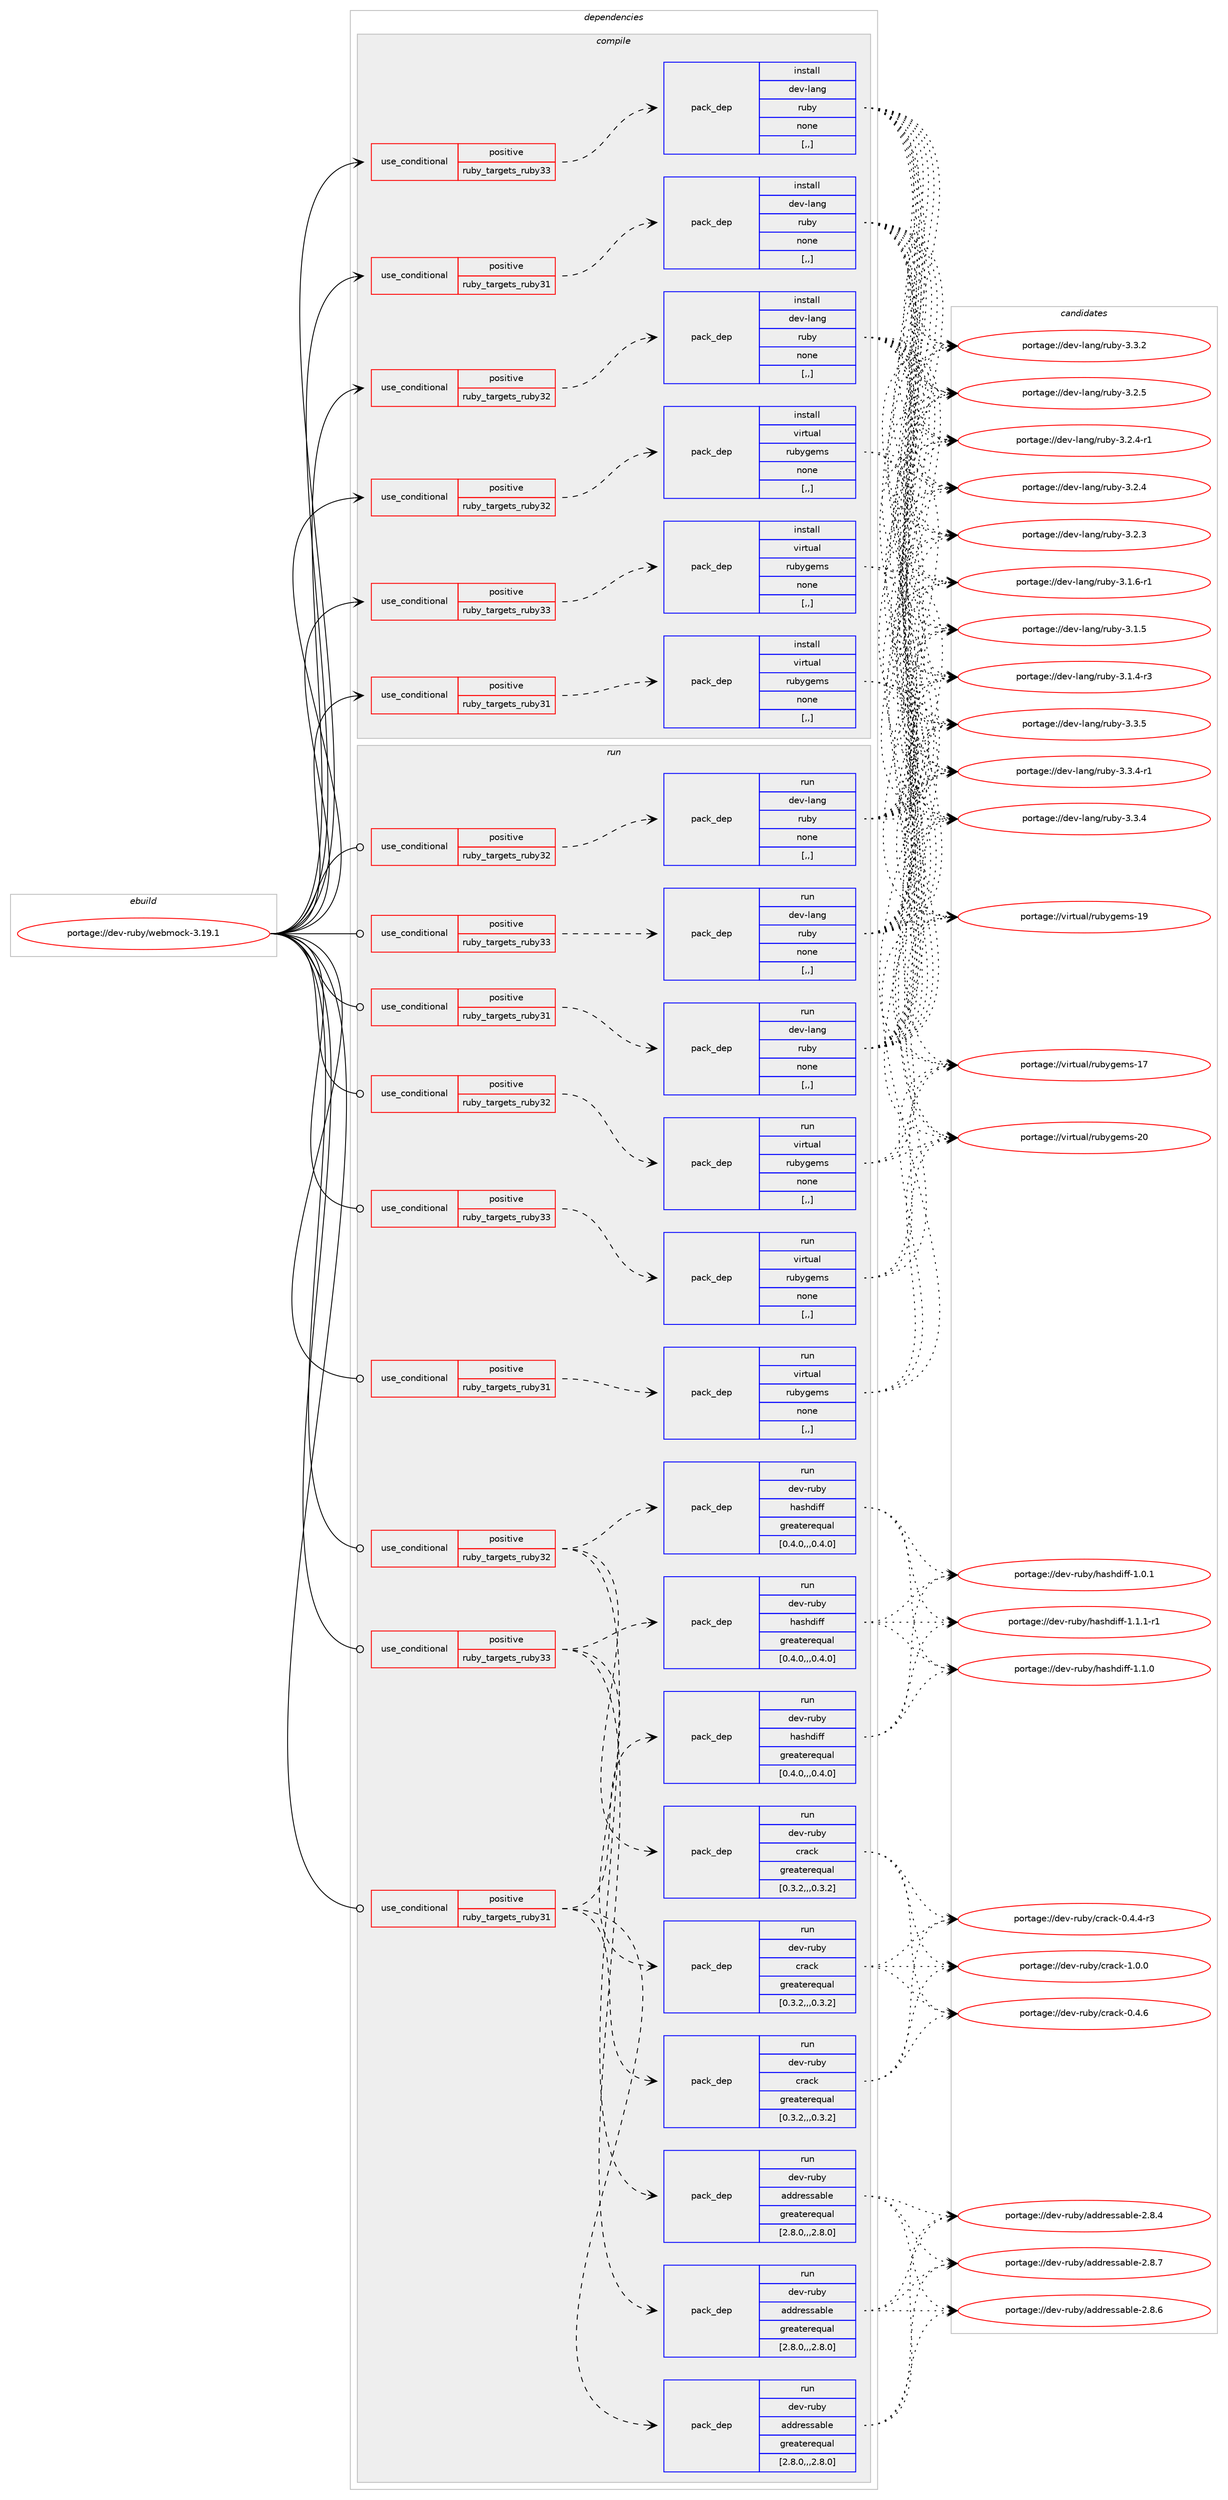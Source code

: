 digraph prolog {

# *************
# Graph options
# *************

newrank=true;
concentrate=true;
compound=true;
graph [rankdir=LR,fontname=Helvetica,fontsize=10,ranksep=1.5];#, ranksep=2.5, nodesep=0.2];
edge  [arrowhead=vee];
node  [fontname=Helvetica,fontsize=10];

# **********
# The ebuild
# **********

subgraph cluster_leftcol {
color=gray;
label=<<i>ebuild</i>>;
id [label="portage://dev-ruby/webmock-3.19.1", color=red, width=4, href="../dev-ruby/webmock-3.19.1.svg"];
}

# ****************
# The dependencies
# ****************

subgraph cluster_midcol {
color=gray;
label=<<i>dependencies</i>>;
subgraph cluster_compile {
fillcolor="#eeeeee";
style=filled;
label=<<i>compile</i>>;
subgraph cond189928 {
dependency704291 [label=<<TABLE BORDER="0" CELLBORDER="1" CELLSPACING="0" CELLPADDING="4"><TR><TD ROWSPAN="3" CELLPADDING="10">use_conditional</TD></TR><TR><TD>positive</TD></TR><TR><TD>ruby_targets_ruby31</TD></TR></TABLE>>, shape=none, color=red];
subgraph pack509379 {
dependency704292 [label=<<TABLE BORDER="0" CELLBORDER="1" CELLSPACING="0" CELLPADDING="4" WIDTH="220"><TR><TD ROWSPAN="6" CELLPADDING="30">pack_dep</TD></TR><TR><TD WIDTH="110">install</TD></TR><TR><TD>dev-lang</TD></TR><TR><TD>ruby</TD></TR><TR><TD>none</TD></TR><TR><TD>[,,]</TD></TR></TABLE>>, shape=none, color=blue];
}
dependency704291:e -> dependency704292:w [weight=20,style="dashed",arrowhead="vee"];
}
id:e -> dependency704291:w [weight=20,style="solid",arrowhead="vee"];
subgraph cond189929 {
dependency704293 [label=<<TABLE BORDER="0" CELLBORDER="1" CELLSPACING="0" CELLPADDING="4"><TR><TD ROWSPAN="3" CELLPADDING="10">use_conditional</TD></TR><TR><TD>positive</TD></TR><TR><TD>ruby_targets_ruby31</TD></TR></TABLE>>, shape=none, color=red];
subgraph pack509380 {
dependency704294 [label=<<TABLE BORDER="0" CELLBORDER="1" CELLSPACING="0" CELLPADDING="4" WIDTH="220"><TR><TD ROWSPAN="6" CELLPADDING="30">pack_dep</TD></TR><TR><TD WIDTH="110">install</TD></TR><TR><TD>virtual</TD></TR><TR><TD>rubygems</TD></TR><TR><TD>none</TD></TR><TR><TD>[,,]</TD></TR></TABLE>>, shape=none, color=blue];
}
dependency704293:e -> dependency704294:w [weight=20,style="dashed",arrowhead="vee"];
}
id:e -> dependency704293:w [weight=20,style="solid",arrowhead="vee"];
subgraph cond189930 {
dependency704295 [label=<<TABLE BORDER="0" CELLBORDER="1" CELLSPACING="0" CELLPADDING="4"><TR><TD ROWSPAN="3" CELLPADDING="10">use_conditional</TD></TR><TR><TD>positive</TD></TR><TR><TD>ruby_targets_ruby32</TD></TR></TABLE>>, shape=none, color=red];
subgraph pack509381 {
dependency704296 [label=<<TABLE BORDER="0" CELLBORDER="1" CELLSPACING="0" CELLPADDING="4" WIDTH="220"><TR><TD ROWSPAN="6" CELLPADDING="30">pack_dep</TD></TR><TR><TD WIDTH="110">install</TD></TR><TR><TD>dev-lang</TD></TR><TR><TD>ruby</TD></TR><TR><TD>none</TD></TR><TR><TD>[,,]</TD></TR></TABLE>>, shape=none, color=blue];
}
dependency704295:e -> dependency704296:w [weight=20,style="dashed",arrowhead="vee"];
}
id:e -> dependency704295:w [weight=20,style="solid",arrowhead="vee"];
subgraph cond189931 {
dependency704297 [label=<<TABLE BORDER="0" CELLBORDER="1" CELLSPACING="0" CELLPADDING="4"><TR><TD ROWSPAN="3" CELLPADDING="10">use_conditional</TD></TR><TR><TD>positive</TD></TR><TR><TD>ruby_targets_ruby32</TD></TR></TABLE>>, shape=none, color=red];
subgraph pack509382 {
dependency704298 [label=<<TABLE BORDER="0" CELLBORDER="1" CELLSPACING="0" CELLPADDING="4" WIDTH="220"><TR><TD ROWSPAN="6" CELLPADDING="30">pack_dep</TD></TR><TR><TD WIDTH="110">install</TD></TR><TR><TD>virtual</TD></TR><TR><TD>rubygems</TD></TR><TR><TD>none</TD></TR><TR><TD>[,,]</TD></TR></TABLE>>, shape=none, color=blue];
}
dependency704297:e -> dependency704298:w [weight=20,style="dashed",arrowhead="vee"];
}
id:e -> dependency704297:w [weight=20,style="solid",arrowhead="vee"];
subgraph cond189932 {
dependency704299 [label=<<TABLE BORDER="0" CELLBORDER="1" CELLSPACING="0" CELLPADDING="4"><TR><TD ROWSPAN="3" CELLPADDING="10">use_conditional</TD></TR><TR><TD>positive</TD></TR><TR><TD>ruby_targets_ruby33</TD></TR></TABLE>>, shape=none, color=red];
subgraph pack509383 {
dependency704300 [label=<<TABLE BORDER="0" CELLBORDER="1" CELLSPACING="0" CELLPADDING="4" WIDTH="220"><TR><TD ROWSPAN="6" CELLPADDING="30">pack_dep</TD></TR><TR><TD WIDTH="110">install</TD></TR><TR><TD>dev-lang</TD></TR><TR><TD>ruby</TD></TR><TR><TD>none</TD></TR><TR><TD>[,,]</TD></TR></TABLE>>, shape=none, color=blue];
}
dependency704299:e -> dependency704300:w [weight=20,style="dashed",arrowhead="vee"];
}
id:e -> dependency704299:w [weight=20,style="solid",arrowhead="vee"];
subgraph cond189933 {
dependency704301 [label=<<TABLE BORDER="0" CELLBORDER="1" CELLSPACING="0" CELLPADDING="4"><TR><TD ROWSPAN="3" CELLPADDING="10">use_conditional</TD></TR><TR><TD>positive</TD></TR><TR><TD>ruby_targets_ruby33</TD></TR></TABLE>>, shape=none, color=red];
subgraph pack509384 {
dependency704302 [label=<<TABLE BORDER="0" CELLBORDER="1" CELLSPACING="0" CELLPADDING="4" WIDTH="220"><TR><TD ROWSPAN="6" CELLPADDING="30">pack_dep</TD></TR><TR><TD WIDTH="110">install</TD></TR><TR><TD>virtual</TD></TR><TR><TD>rubygems</TD></TR><TR><TD>none</TD></TR><TR><TD>[,,]</TD></TR></TABLE>>, shape=none, color=blue];
}
dependency704301:e -> dependency704302:w [weight=20,style="dashed",arrowhead="vee"];
}
id:e -> dependency704301:w [weight=20,style="solid",arrowhead="vee"];
}
subgraph cluster_compileandrun {
fillcolor="#eeeeee";
style=filled;
label=<<i>compile and run</i>>;
}
subgraph cluster_run {
fillcolor="#eeeeee";
style=filled;
label=<<i>run</i>>;
subgraph cond189934 {
dependency704303 [label=<<TABLE BORDER="0" CELLBORDER="1" CELLSPACING="0" CELLPADDING="4"><TR><TD ROWSPAN="3" CELLPADDING="10">use_conditional</TD></TR><TR><TD>positive</TD></TR><TR><TD>ruby_targets_ruby31</TD></TR></TABLE>>, shape=none, color=red];
subgraph pack509385 {
dependency704304 [label=<<TABLE BORDER="0" CELLBORDER="1" CELLSPACING="0" CELLPADDING="4" WIDTH="220"><TR><TD ROWSPAN="6" CELLPADDING="30">pack_dep</TD></TR><TR><TD WIDTH="110">run</TD></TR><TR><TD>dev-lang</TD></TR><TR><TD>ruby</TD></TR><TR><TD>none</TD></TR><TR><TD>[,,]</TD></TR></TABLE>>, shape=none, color=blue];
}
dependency704303:e -> dependency704304:w [weight=20,style="dashed",arrowhead="vee"];
}
id:e -> dependency704303:w [weight=20,style="solid",arrowhead="odot"];
subgraph cond189935 {
dependency704305 [label=<<TABLE BORDER="0" CELLBORDER="1" CELLSPACING="0" CELLPADDING="4"><TR><TD ROWSPAN="3" CELLPADDING="10">use_conditional</TD></TR><TR><TD>positive</TD></TR><TR><TD>ruby_targets_ruby31</TD></TR></TABLE>>, shape=none, color=red];
subgraph pack509386 {
dependency704306 [label=<<TABLE BORDER="0" CELLBORDER="1" CELLSPACING="0" CELLPADDING="4" WIDTH="220"><TR><TD ROWSPAN="6" CELLPADDING="30">pack_dep</TD></TR><TR><TD WIDTH="110">run</TD></TR><TR><TD>dev-ruby</TD></TR><TR><TD>addressable</TD></TR><TR><TD>greaterequal</TD></TR><TR><TD>[2.8.0,,,2.8.0]</TD></TR></TABLE>>, shape=none, color=blue];
}
dependency704305:e -> dependency704306:w [weight=20,style="dashed",arrowhead="vee"];
subgraph pack509387 {
dependency704307 [label=<<TABLE BORDER="0" CELLBORDER="1" CELLSPACING="0" CELLPADDING="4" WIDTH="220"><TR><TD ROWSPAN="6" CELLPADDING="30">pack_dep</TD></TR><TR><TD WIDTH="110">run</TD></TR><TR><TD>dev-ruby</TD></TR><TR><TD>crack</TD></TR><TR><TD>greaterequal</TD></TR><TR><TD>[0.3.2,,,0.3.2]</TD></TR></TABLE>>, shape=none, color=blue];
}
dependency704305:e -> dependency704307:w [weight=20,style="dashed",arrowhead="vee"];
subgraph pack509388 {
dependency704308 [label=<<TABLE BORDER="0" CELLBORDER="1" CELLSPACING="0" CELLPADDING="4" WIDTH="220"><TR><TD ROWSPAN="6" CELLPADDING="30">pack_dep</TD></TR><TR><TD WIDTH="110">run</TD></TR><TR><TD>dev-ruby</TD></TR><TR><TD>hashdiff</TD></TR><TR><TD>greaterequal</TD></TR><TR><TD>[0.4.0,,,0.4.0]</TD></TR></TABLE>>, shape=none, color=blue];
}
dependency704305:e -> dependency704308:w [weight=20,style="dashed",arrowhead="vee"];
}
id:e -> dependency704305:w [weight=20,style="solid",arrowhead="odot"];
subgraph cond189936 {
dependency704309 [label=<<TABLE BORDER="0" CELLBORDER="1" CELLSPACING="0" CELLPADDING="4"><TR><TD ROWSPAN="3" CELLPADDING="10">use_conditional</TD></TR><TR><TD>positive</TD></TR><TR><TD>ruby_targets_ruby31</TD></TR></TABLE>>, shape=none, color=red];
subgraph pack509389 {
dependency704310 [label=<<TABLE BORDER="0" CELLBORDER="1" CELLSPACING="0" CELLPADDING="4" WIDTH="220"><TR><TD ROWSPAN="6" CELLPADDING="30">pack_dep</TD></TR><TR><TD WIDTH="110">run</TD></TR><TR><TD>virtual</TD></TR><TR><TD>rubygems</TD></TR><TR><TD>none</TD></TR><TR><TD>[,,]</TD></TR></TABLE>>, shape=none, color=blue];
}
dependency704309:e -> dependency704310:w [weight=20,style="dashed",arrowhead="vee"];
}
id:e -> dependency704309:w [weight=20,style="solid",arrowhead="odot"];
subgraph cond189937 {
dependency704311 [label=<<TABLE BORDER="0" CELLBORDER="1" CELLSPACING="0" CELLPADDING="4"><TR><TD ROWSPAN="3" CELLPADDING="10">use_conditional</TD></TR><TR><TD>positive</TD></TR><TR><TD>ruby_targets_ruby32</TD></TR></TABLE>>, shape=none, color=red];
subgraph pack509390 {
dependency704312 [label=<<TABLE BORDER="0" CELLBORDER="1" CELLSPACING="0" CELLPADDING="4" WIDTH="220"><TR><TD ROWSPAN="6" CELLPADDING="30">pack_dep</TD></TR><TR><TD WIDTH="110">run</TD></TR><TR><TD>dev-lang</TD></TR><TR><TD>ruby</TD></TR><TR><TD>none</TD></TR><TR><TD>[,,]</TD></TR></TABLE>>, shape=none, color=blue];
}
dependency704311:e -> dependency704312:w [weight=20,style="dashed",arrowhead="vee"];
}
id:e -> dependency704311:w [weight=20,style="solid",arrowhead="odot"];
subgraph cond189938 {
dependency704313 [label=<<TABLE BORDER="0" CELLBORDER="1" CELLSPACING="0" CELLPADDING="4"><TR><TD ROWSPAN="3" CELLPADDING="10">use_conditional</TD></TR><TR><TD>positive</TD></TR><TR><TD>ruby_targets_ruby32</TD></TR></TABLE>>, shape=none, color=red];
subgraph pack509391 {
dependency704314 [label=<<TABLE BORDER="0" CELLBORDER="1" CELLSPACING="0" CELLPADDING="4" WIDTH="220"><TR><TD ROWSPAN="6" CELLPADDING="30">pack_dep</TD></TR><TR><TD WIDTH="110">run</TD></TR><TR><TD>dev-ruby</TD></TR><TR><TD>addressable</TD></TR><TR><TD>greaterequal</TD></TR><TR><TD>[2.8.0,,,2.8.0]</TD></TR></TABLE>>, shape=none, color=blue];
}
dependency704313:e -> dependency704314:w [weight=20,style="dashed",arrowhead="vee"];
subgraph pack509392 {
dependency704315 [label=<<TABLE BORDER="0" CELLBORDER="1" CELLSPACING="0" CELLPADDING="4" WIDTH="220"><TR><TD ROWSPAN="6" CELLPADDING="30">pack_dep</TD></TR><TR><TD WIDTH="110">run</TD></TR><TR><TD>dev-ruby</TD></TR><TR><TD>crack</TD></TR><TR><TD>greaterequal</TD></TR><TR><TD>[0.3.2,,,0.3.2]</TD></TR></TABLE>>, shape=none, color=blue];
}
dependency704313:e -> dependency704315:w [weight=20,style="dashed",arrowhead="vee"];
subgraph pack509393 {
dependency704316 [label=<<TABLE BORDER="0" CELLBORDER="1" CELLSPACING="0" CELLPADDING="4" WIDTH="220"><TR><TD ROWSPAN="6" CELLPADDING="30">pack_dep</TD></TR><TR><TD WIDTH="110">run</TD></TR><TR><TD>dev-ruby</TD></TR><TR><TD>hashdiff</TD></TR><TR><TD>greaterequal</TD></TR><TR><TD>[0.4.0,,,0.4.0]</TD></TR></TABLE>>, shape=none, color=blue];
}
dependency704313:e -> dependency704316:w [weight=20,style="dashed",arrowhead="vee"];
}
id:e -> dependency704313:w [weight=20,style="solid",arrowhead="odot"];
subgraph cond189939 {
dependency704317 [label=<<TABLE BORDER="0" CELLBORDER="1" CELLSPACING="0" CELLPADDING="4"><TR><TD ROWSPAN="3" CELLPADDING="10">use_conditional</TD></TR><TR><TD>positive</TD></TR><TR><TD>ruby_targets_ruby32</TD></TR></TABLE>>, shape=none, color=red];
subgraph pack509394 {
dependency704318 [label=<<TABLE BORDER="0" CELLBORDER="1" CELLSPACING="0" CELLPADDING="4" WIDTH="220"><TR><TD ROWSPAN="6" CELLPADDING="30">pack_dep</TD></TR><TR><TD WIDTH="110">run</TD></TR><TR><TD>virtual</TD></TR><TR><TD>rubygems</TD></TR><TR><TD>none</TD></TR><TR><TD>[,,]</TD></TR></TABLE>>, shape=none, color=blue];
}
dependency704317:e -> dependency704318:w [weight=20,style="dashed",arrowhead="vee"];
}
id:e -> dependency704317:w [weight=20,style="solid",arrowhead="odot"];
subgraph cond189940 {
dependency704319 [label=<<TABLE BORDER="0" CELLBORDER="1" CELLSPACING="0" CELLPADDING="4"><TR><TD ROWSPAN="3" CELLPADDING="10">use_conditional</TD></TR><TR><TD>positive</TD></TR><TR><TD>ruby_targets_ruby33</TD></TR></TABLE>>, shape=none, color=red];
subgraph pack509395 {
dependency704320 [label=<<TABLE BORDER="0" CELLBORDER="1" CELLSPACING="0" CELLPADDING="4" WIDTH="220"><TR><TD ROWSPAN="6" CELLPADDING="30">pack_dep</TD></TR><TR><TD WIDTH="110">run</TD></TR><TR><TD>dev-lang</TD></TR><TR><TD>ruby</TD></TR><TR><TD>none</TD></TR><TR><TD>[,,]</TD></TR></TABLE>>, shape=none, color=blue];
}
dependency704319:e -> dependency704320:w [weight=20,style="dashed",arrowhead="vee"];
}
id:e -> dependency704319:w [weight=20,style="solid",arrowhead="odot"];
subgraph cond189941 {
dependency704321 [label=<<TABLE BORDER="0" CELLBORDER="1" CELLSPACING="0" CELLPADDING="4"><TR><TD ROWSPAN="3" CELLPADDING="10">use_conditional</TD></TR><TR><TD>positive</TD></TR><TR><TD>ruby_targets_ruby33</TD></TR></TABLE>>, shape=none, color=red];
subgraph pack509396 {
dependency704322 [label=<<TABLE BORDER="0" CELLBORDER="1" CELLSPACING="0" CELLPADDING="4" WIDTH="220"><TR><TD ROWSPAN="6" CELLPADDING="30">pack_dep</TD></TR><TR><TD WIDTH="110">run</TD></TR><TR><TD>dev-ruby</TD></TR><TR><TD>addressable</TD></TR><TR><TD>greaterequal</TD></TR><TR><TD>[2.8.0,,,2.8.0]</TD></TR></TABLE>>, shape=none, color=blue];
}
dependency704321:e -> dependency704322:w [weight=20,style="dashed",arrowhead="vee"];
subgraph pack509397 {
dependency704323 [label=<<TABLE BORDER="0" CELLBORDER="1" CELLSPACING="0" CELLPADDING="4" WIDTH="220"><TR><TD ROWSPAN="6" CELLPADDING="30">pack_dep</TD></TR><TR><TD WIDTH="110">run</TD></TR><TR><TD>dev-ruby</TD></TR><TR><TD>crack</TD></TR><TR><TD>greaterequal</TD></TR><TR><TD>[0.3.2,,,0.3.2]</TD></TR></TABLE>>, shape=none, color=blue];
}
dependency704321:e -> dependency704323:w [weight=20,style="dashed",arrowhead="vee"];
subgraph pack509398 {
dependency704324 [label=<<TABLE BORDER="0" CELLBORDER="1" CELLSPACING="0" CELLPADDING="4" WIDTH="220"><TR><TD ROWSPAN="6" CELLPADDING="30">pack_dep</TD></TR><TR><TD WIDTH="110">run</TD></TR><TR><TD>dev-ruby</TD></TR><TR><TD>hashdiff</TD></TR><TR><TD>greaterequal</TD></TR><TR><TD>[0.4.0,,,0.4.0]</TD></TR></TABLE>>, shape=none, color=blue];
}
dependency704321:e -> dependency704324:w [weight=20,style="dashed",arrowhead="vee"];
}
id:e -> dependency704321:w [weight=20,style="solid",arrowhead="odot"];
subgraph cond189942 {
dependency704325 [label=<<TABLE BORDER="0" CELLBORDER="1" CELLSPACING="0" CELLPADDING="4"><TR><TD ROWSPAN="3" CELLPADDING="10">use_conditional</TD></TR><TR><TD>positive</TD></TR><TR><TD>ruby_targets_ruby33</TD></TR></TABLE>>, shape=none, color=red];
subgraph pack509399 {
dependency704326 [label=<<TABLE BORDER="0" CELLBORDER="1" CELLSPACING="0" CELLPADDING="4" WIDTH="220"><TR><TD ROWSPAN="6" CELLPADDING="30">pack_dep</TD></TR><TR><TD WIDTH="110">run</TD></TR><TR><TD>virtual</TD></TR><TR><TD>rubygems</TD></TR><TR><TD>none</TD></TR><TR><TD>[,,]</TD></TR></TABLE>>, shape=none, color=blue];
}
dependency704325:e -> dependency704326:w [weight=20,style="dashed",arrowhead="vee"];
}
id:e -> dependency704325:w [weight=20,style="solid",arrowhead="odot"];
}
}

# **************
# The candidates
# **************

subgraph cluster_choices {
rank=same;
color=gray;
label=<<i>candidates</i>>;

subgraph choice509379 {
color=black;
nodesep=1;
choice10010111845108971101034711411798121455146514653 [label="portage://dev-lang/ruby-3.3.5", color=red, width=4,href="../dev-lang/ruby-3.3.5.svg"];
choice100101118451089711010347114117981214551465146524511449 [label="portage://dev-lang/ruby-3.3.4-r1", color=red, width=4,href="../dev-lang/ruby-3.3.4-r1.svg"];
choice10010111845108971101034711411798121455146514652 [label="portage://dev-lang/ruby-3.3.4", color=red, width=4,href="../dev-lang/ruby-3.3.4.svg"];
choice10010111845108971101034711411798121455146514650 [label="portage://dev-lang/ruby-3.3.2", color=red, width=4,href="../dev-lang/ruby-3.3.2.svg"];
choice10010111845108971101034711411798121455146504653 [label="portage://dev-lang/ruby-3.2.5", color=red, width=4,href="../dev-lang/ruby-3.2.5.svg"];
choice100101118451089711010347114117981214551465046524511449 [label="portage://dev-lang/ruby-3.2.4-r1", color=red, width=4,href="../dev-lang/ruby-3.2.4-r1.svg"];
choice10010111845108971101034711411798121455146504652 [label="portage://dev-lang/ruby-3.2.4", color=red, width=4,href="../dev-lang/ruby-3.2.4.svg"];
choice10010111845108971101034711411798121455146504651 [label="portage://dev-lang/ruby-3.2.3", color=red, width=4,href="../dev-lang/ruby-3.2.3.svg"];
choice100101118451089711010347114117981214551464946544511449 [label="portage://dev-lang/ruby-3.1.6-r1", color=red, width=4,href="../dev-lang/ruby-3.1.6-r1.svg"];
choice10010111845108971101034711411798121455146494653 [label="portage://dev-lang/ruby-3.1.5", color=red, width=4,href="../dev-lang/ruby-3.1.5.svg"];
choice100101118451089711010347114117981214551464946524511451 [label="portage://dev-lang/ruby-3.1.4-r3", color=red, width=4,href="../dev-lang/ruby-3.1.4-r3.svg"];
dependency704292:e -> choice10010111845108971101034711411798121455146514653:w [style=dotted,weight="100"];
dependency704292:e -> choice100101118451089711010347114117981214551465146524511449:w [style=dotted,weight="100"];
dependency704292:e -> choice10010111845108971101034711411798121455146514652:w [style=dotted,weight="100"];
dependency704292:e -> choice10010111845108971101034711411798121455146514650:w [style=dotted,weight="100"];
dependency704292:e -> choice10010111845108971101034711411798121455146504653:w [style=dotted,weight="100"];
dependency704292:e -> choice100101118451089711010347114117981214551465046524511449:w [style=dotted,weight="100"];
dependency704292:e -> choice10010111845108971101034711411798121455146504652:w [style=dotted,weight="100"];
dependency704292:e -> choice10010111845108971101034711411798121455146504651:w [style=dotted,weight="100"];
dependency704292:e -> choice100101118451089711010347114117981214551464946544511449:w [style=dotted,weight="100"];
dependency704292:e -> choice10010111845108971101034711411798121455146494653:w [style=dotted,weight="100"];
dependency704292:e -> choice100101118451089711010347114117981214551464946524511451:w [style=dotted,weight="100"];
}
subgraph choice509380 {
color=black;
nodesep=1;
choice118105114116117971084711411798121103101109115455048 [label="portage://virtual/rubygems-20", color=red, width=4,href="../virtual/rubygems-20.svg"];
choice118105114116117971084711411798121103101109115454957 [label="portage://virtual/rubygems-19", color=red, width=4,href="../virtual/rubygems-19.svg"];
choice118105114116117971084711411798121103101109115454955 [label="portage://virtual/rubygems-17", color=red, width=4,href="../virtual/rubygems-17.svg"];
dependency704294:e -> choice118105114116117971084711411798121103101109115455048:w [style=dotted,weight="100"];
dependency704294:e -> choice118105114116117971084711411798121103101109115454957:w [style=dotted,weight="100"];
dependency704294:e -> choice118105114116117971084711411798121103101109115454955:w [style=dotted,weight="100"];
}
subgraph choice509381 {
color=black;
nodesep=1;
choice10010111845108971101034711411798121455146514653 [label="portage://dev-lang/ruby-3.3.5", color=red, width=4,href="../dev-lang/ruby-3.3.5.svg"];
choice100101118451089711010347114117981214551465146524511449 [label="portage://dev-lang/ruby-3.3.4-r1", color=red, width=4,href="../dev-lang/ruby-3.3.4-r1.svg"];
choice10010111845108971101034711411798121455146514652 [label="portage://dev-lang/ruby-3.3.4", color=red, width=4,href="../dev-lang/ruby-3.3.4.svg"];
choice10010111845108971101034711411798121455146514650 [label="portage://dev-lang/ruby-3.3.2", color=red, width=4,href="../dev-lang/ruby-3.3.2.svg"];
choice10010111845108971101034711411798121455146504653 [label="portage://dev-lang/ruby-3.2.5", color=red, width=4,href="../dev-lang/ruby-3.2.5.svg"];
choice100101118451089711010347114117981214551465046524511449 [label="portage://dev-lang/ruby-3.2.4-r1", color=red, width=4,href="../dev-lang/ruby-3.2.4-r1.svg"];
choice10010111845108971101034711411798121455146504652 [label="portage://dev-lang/ruby-3.2.4", color=red, width=4,href="../dev-lang/ruby-3.2.4.svg"];
choice10010111845108971101034711411798121455146504651 [label="portage://dev-lang/ruby-3.2.3", color=red, width=4,href="../dev-lang/ruby-3.2.3.svg"];
choice100101118451089711010347114117981214551464946544511449 [label="portage://dev-lang/ruby-3.1.6-r1", color=red, width=4,href="../dev-lang/ruby-3.1.6-r1.svg"];
choice10010111845108971101034711411798121455146494653 [label="portage://dev-lang/ruby-3.1.5", color=red, width=4,href="../dev-lang/ruby-3.1.5.svg"];
choice100101118451089711010347114117981214551464946524511451 [label="portage://dev-lang/ruby-3.1.4-r3", color=red, width=4,href="../dev-lang/ruby-3.1.4-r3.svg"];
dependency704296:e -> choice10010111845108971101034711411798121455146514653:w [style=dotted,weight="100"];
dependency704296:e -> choice100101118451089711010347114117981214551465146524511449:w [style=dotted,weight="100"];
dependency704296:e -> choice10010111845108971101034711411798121455146514652:w [style=dotted,weight="100"];
dependency704296:e -> choice10010111845108971101034711411798121455146514650:w [style=dotted,weight="100"];
dependency704296:e -> choice10010111845108971101034711411798121455146504653:w [style=dotted,weight="100"];
dependency704296:e -> choice100101118451089711010347114117981214551465046524511449:w [style=dotted,weight="100"];
dependency704296:e -> choice10010111845108971101034711411798121455146504652:w [style=dotted,weight="100"];
dependency704296:e -> choice10010111845108971101034711411798121455146504651:w [style=dotted,weight="100"];
dependency704296:e -> choice100101118451089711010347114117981214551464946544511449:w [style=dotted,weight="100"];
dependency704296:e -> choice10010111845108971101034711411798121455146494653:w [style=dotted,weight="100"];
dependency704296:e -> choice100101118451089711010347114117981214551464946524511451:w [style=dotted,weight="100"];
}
subgraph choice509382 {
color=black;
nodesep=1;
choice118105114116117971084711411798121103101109115455048 [label="portage://virtual/rubygems-20", color=red, width=4,href="../virtual/rubygems-20.svg"];
choice118105114116117971084711411798121103101109115454957 [label="portage://virtual/rubygems-19", color=red, width=4,href="../virtual/rubygems-19.svg"];
choice118105114116117971084711411798121103101109115454955 [label="portage://virtual/rubygems-17", color=red, width=4,href="../virtual/rubygems-17.svg"];
dependency704298:e -> choice118105114116117971084711411798121103101109115455048:w [style=dotted,weight="100"];
dependency704298:e -> choice118105114116117971084711411798121103101109115454957:w [style=dotted,weight="100"];
dependency704298:e -> choice118105114116117971084711411798121103101109115454955:w [style=dotted,weight="100"];
}
subgraph choice509383 {
color=black;
nodesep=1;
choice10010111845108971101034711411798121455146514653 [label="portage://dev-lang/ruby-3.3.5", color=red, width=4,href="../dev-lang/ruby-3.3.5.svg"];
choice100101118451089711010347114117981214551465146524511449 [label="portage://dev-lang/ruby-3.3.4-r1", color=red, width=4,href="../dev-lang/ruby-3.3.4-r1.svg"];
choice10010111845108971101034711411798121455146514652 [label="portage://dev-lang/ruby-3.3.4", color=red, width=4,href="../dev-lang/ruby-3.3.4.svg"];
choice10010111845108971101034711411798121455146514650 [label="portage://dev-lang/ruby-3.3.2", color=red, width=4,href="../dev-lang/ruby-3.3.2.svg"];
choice10010111845108971101034711411798121455146504653 [label="portage://dev-lang/ruby-3.2.5", color=red, width=4,href="../dev-lang/ruby-3.2.5.svg"];
choice100101118451089711010347114117981214551465046524511449 [label="portage://dev-lang/ruby-3.2.4-r1", color=red, width=4,href="../dev-lang/ruby-3.2.4-r1.svg"];
choice10010111845108971101034711411798121455146504652 [label="portage://dev-lang/ruby-3.2.4", color=red, width=4,href="../dev-lang/ruby-3.2.4.svg"];
choice10010111845108971101034711411798121455146504651 [label="portage://dev-lang/ruby-3.2.3", color=red, width=4,href="../dev-lang/ruby-3.2.3.svg"];
choice100101118451089711010347114117981214551464946544511449 [label="portage://dev-lang/ruby-3.1.6-r1", color=red, width=4,href="../dev-lang/ruby-3.1.6-r1.svg"];
choice10010111845108971101034711411798121455146494653 [label="portage://dev-lang/ruby-3.1.5", color=red, width=4,href="../dev-lang/ruby-3.1.5.svg"];
choice100101118451089711010347114117981214551464946524511451 [label="portage://dev-lang/ruby-3.1.4-r3", color=red, width=4,href="../dev-lang/ruby-3.1.4-r3.svg"];
dependency704300:e -> choice10010111845108971101034711411798121455146514653:w [style=dotted,weight="100"];
dependency704300:e -> choice100101118451089711010347114117981214551465146524511449:w [style=dotted,weight="100"];
dependency704300:e -> choice10010111845108971101034711411798121455146514652:w [style=dotted,weight="100"];
dependency704300:e -> choice10010111845108971101034711411798121455146514650:w [style=dotted,weight="100"];
dependency704300:e -> choice10010111845108971101034711411798121455146504653:w [style=dotted,weight="100"];
dependency704300:e -> choice100101118451089711010347114117981214551465046524511449:w [style=dotted,weight="100"];
dependency704300:e -> choice10010111845108971101034711411798121455146504652:w [style=dotted,weight="100"];
dependency704300:e -> choice10010111845108971101034711411798121455146504651:w [style=dotted,weight="100"];
dependency704300:e -> choice100101118451089711010347114117981214551464946544511449:w [style=dotted,weight="100"];
dependency704300:e -> choice10010111845108971101034711411798121455146494653:w [style=dotted,weight="100"];
dependency704300:e -> choice100101118451089711010347114117981214551464946524511451:w [style=dotted,weight="100"];
}
subgraph choice509384 {
color=black;
nodesep=1;
choice118105114116117971084711411798121103101109115455048 [label="portage://virtual/rubygems-20", color=red, width=4,href="../virtual/rubygems-20.svg"];
choice118105114116117971084711411798121103101109115454957 [label="portage://virtual/rubygems-19", color=red, width=4,href="../virtual/rubygems-19.svg"];
choice118105114116117971084711411798121103101109115454955 [label="portage://virtual/rubygems-17", color=red, width=4,href="../virtual/rubygems-17.svg"];
dependency704302:e -> choice118105114116117971084711411798121103101109115455048:w [style=dotted,weight="100"];
dependency704302:e -> choice118105114116117971084711411798121103101109115454957:w [style=dotted,weight="100"];
dependency704302:e -> choice118105114116117971084711411798121103101109115454955:w [style=dotted,weight="100"];
}
subgraph choice509385 {
color=black;
nodesep=1;
choice10010111845108971101034711411798121455146514653 [label="portage://dev-lang/ruby-3.3.5", color=red, width=4,href="../dev-lang/ruby-3.3.5.svg"];
choice100101118451089711010347114117981214551465146524511449 [label="portage://dev-lang/ruby-3.3.4-r1", color=red, width=4,href="../dev-lang/ruby-3.3.4-r1.svg"];
choice10010111845108971101034711411798121455146514652 [label="portage://dev-lang/ruby-3.3.4", color=red, width=4,href="../dev-lang/ruby-3.3.4.svg"];
choice10010111845108971101034711411798121455146514650 [label="portage://dev-lang/ruby-3.3.2", color=red, width=4,href="../dev-lang/ruby-3.3.2.svg"];
choice10010111845108971101034711411798121455146504653 [label="portage://dev-lang/ruby-3.2.5", color=red, width=4,href="../dev-lang/ruby-3.2.5.svg"];
choice100101118451089711010347114117981214551465046524511449 [label="portage://dev-lang/ruby-3.2.4-r1", color=red, width=4,href="../dev-lang/ruby-3.2.4-r1.svg"];
choice10010111845108971101034711411798121455146504652 [label="portage://dev-lang/ruby-3.2.4", color=red, width=4,href="../dev-lang/ruby-3.2.4.svg"];
choice10010111845108971101034711411798121455146504651 [label="portage://dev-lang/ruby-3.2.3", color=red, width=4,href="../dev-lang/ruby-3.2.3.svg"];
choice100101118451089711010347114117981214551464946544511449 [label="portage://dev-lang/ruby-3.1.6-r1", color=red, width=4,href="../dev-lang/ruby-3.1.6-r1.svg"];
choice10010111845108971101034711411798121455146494653 [label="portage://dev-lang/ruby-3.1.5", color=red, width=4,href="../dev-lang/ruby-3.1.5.svg"];
choice100101118451089711010347114117981214551464946524511451 [label="portage://dev-lang/ruby-3.1.4-r3", color=red, width=4,href="../dev-lang/ruby-3.1.4-r3.svg"];
dependency704304:e -> choice10010111845108971101034711411798121455146514653:w [style=dotted,weight="100"];
dependency704304:e -> choice100101118451089711010347114117981214551465146524511449:w [style=dotted,weight="100"];
dependency704304:e -> choice10010111845108971101034711411798121455146514652:w [style=dotted,weight="100"];
dependency704304:e -> choice10010111845108971101034711411798121455146514650:w [style=dotted,weight="100"];
dependency704304:e -> choice10010111845108971101034711411798121455146504653:w [style=dotted,weight="100"];
dependency704304:e -> choice100101118451089711010347114117981214551465046524511449:w [style=dotted,weight="100"];
dependency704304:e -> choice10010111845108971101034711411798121455146504652:w [style=dotted,weight="100"];
dependency704304:e -> choice10010111845108971101034711411798121455146504651:w [style=dotted,weight="100"];
dependency704304:e -> choice100101118451089711010347114117981214551464946544511449:w [style=dotted,weight="100"];
dependency704304:e -> choice10010111845108971101034711411798121455146494653:w [style=dotted,weight="100"];
dependency704304:e -> choice100101118451089711010347114117981214551464946524511451:w [style=dotted,weight="100"];
}
subgraph choice509386 {
color=black;
nodesep=1;
choice100101118451141179812147971001001141011151159798108101455046564655 [label="portage://dev-ruby/addressable-2.8.7", color=red, width=4,href="../dev-ruby/addressable-2.8.7.svg"];
choice100101118451141179812147971001001141011151159798108101455046564654 [label="portage://dev-ruby/addressable-2.8.6", color=red, width=4,href="../dev-ruby/addressable-2.8.6.svg"];
choice100101118451141179812147971001001141011151159798108101455046564652 [label="portage://dev-ruby/addressable-2.8.4", color=red, width=4,href="../dev-ruby/addressable-2.8.4.svg"];
dependency704306:e -> choice100101118451141179812147971001001141011151159798108101455046564655:w [style=dotted,weight="100"];
dependency704306:e -> choice100101118451141179812147971001001141011151159798108101455046564654:w [style=dotted,weight="100"];
dependency704306:e -> choice100101118451141179812147971001001141011151159798108101455046564652:w [style=dotted,weight="100"];
}
subgraph choice509387 {
color=black;
nodesep=1;
choice100101118451141179812147991149799107454946484648 [label="portage://dev-ruby/crack-1.0.0", color=red, width=4,href="../dev-ruby/crack-1.0.0.svg"];
choice100101118451141179812147991149799107454846524654 [label="portage://dev-ruby/crack-0.4.6", color=red, width=4,href="../dev-ruby/crack-0.4.6.svg"];
choice1001011184511411798121479911497991074548465246524511451 [label="portage://dev-ruby/crack-0.4.4-r3", color=red, width=4,href="../dev-ruby/crack-0.4.4-r3.svg"];
dependency704307:e -> choice100101118451141179812147991149799107454946484648:w [style=dotted,weight="100"];
dependency704307:e -> choice100101118451141179812147991149799107454846524654:w [style=dotted,weight="100"];
dependency704307:e -> choice1001011184511411798121479911497991074548465246524511451:w [style=dotted,weight="100"];
}
subgraph choice509388 {
color=black;
nodesep=1;
choice100101118451141179812147104971151041001051021024549464946494511449 [label="portage://dev-ruby/hashdiff-1.1.1-r1", color=red, width=4,href="../dev-ruby/hashdiff-1.1.1-r1.svg"];
choice10010111845114117981214710497115104100105102102454946494648 [label="portage://dev-ruby/hashdiff-1.1.0", color=red, width=4,href="../dev-ruby/hashdiff-1.1.0.svg"];
choice10010111845114117981214710497115104100105102102454946484649 [label="portage://dev-ruby/hashdiff-1.0.1", color=red, width=4,href="../dev-ruby/hashdiff-1.0.1.svg"];
dependency704308:e -> choice100101118451141179812147104971151041001051021024549464946494511449:w [style=dotted,weight="100"];
dependency704308:e -> choice10010111845114117981214710497115104100105102102454946494648:w [style=dotted,weight="100"];
dependency704308:e -> choice10010111845114117981214710497115104100105102102454946484649:w [style=dotted,weight="100"];
}
subgraph choice509389 {
color=black;
nodesep=1;
choice118105114116117971084711411798121103101109115455048 [label="portage://virtual/rubygems-20", color=red, width=4,href="../virtual/rubygems-20.svg"];
choice118105114116117971084711411798121103101109115454957 [label="portage://virtual/rubygems-19", color=red, width=4,href="../virtual/rubygems-19.svg"];
choice118105114116117971084711411798121103101109115454955 [label="portage://virtual/rubygems-17", color=red, width=4,href="../virtual/rubygems-17.svg"];
dependency704310:e -> choice118105114116117971084711411798121103101109115455048:w [style=dotted,weight="100"];
dependency704310:e -> choice118105114116117971084711411798121103101109115454957:w [style=dotted,weight="100"];
dependency704310:e -> choice118105114116117971084711411798121103101109115454955:w [style=dotted,weight="100"];
}
subgraph choice509390 {
color=black;
nodesep=1;
choice10010111845108971101034711411798121455146514653 [label="portage://dev-lang/ruby-3.3.5", color=red, width=4,href="../dev-lang/ruby-3.3.5.svg"];
choice100101118451089711010347114117981214551465146524511449 [label="portage://dev-lang/ruby-3.3.4-r1", color=red, width=4,href="../dev-lang/ruby-3.3.4-r1.svg"];
choice10010111845108971101034711411798121455146514652 [label="portage://dev-lang/ruby-3.3.4", color=red, width=4,href="../dev-lang/ruby-3.3.4.svg"];
choice10010111845108971101034711411798121455146514650 [label="portage://dev-lang/ruby-3.3.2", color=red, width=4,href="../dev-lang/ruby-3.3.2.svg"];
choice10010111845108971101034711411798121455146504653 [label="portage://dev-lang/ruby-3.2.5", color=red, width=4,href="../dev-lang/ruby-3.2.5.svg"];
choice100101118451089711010347114117981214551465046524511449 [label="portage://dev-lang/ruby-3.2.4-r1", color=red, width=4,href="../dev-lang/ruby-3.2.4-r1.svg"];
choice10010111845108971101034711411798121455146504652 [label="portage://dev-lang/ruby-3.2.4", color=red, width=4,href="../dev-lang/ruby-3.2.4.svg"];
choice10010111845108971101034711411798121455146504651 [label="portage://dev-lang/ruby-3.2.3", color=red, width=4,href="../dev-lang/ruby-3.2.3.svg"];
choice100101118451089711010347114117981214551464946544511449 [label="portage://dev-lang/ruby-3.1.6-r1", color=red, width=4,href="../dev-lang/ruby-3.1.6-r1.svg"];
choice10010111845108971101034711411798121455146494653 [label="portage://dev-lang/ruby-3.1.5", color=red, width=4,href="../dev-lang/ruby-3.1.5.svg"];
choice100101118451089711010347114117981214551464946524511451 [label="portage://dev-lang/ruby-3.1.4-r3", color=red, width=4,href="../dev-lang/ruby-3.1.4-r3.svg"];
dependency704312:e -> choice10010111845108971101034711411798121455146514653:w [style=dotted,weight="100"];
dependency704312:e -> choice100101118451089711010347114117981214551465146524511449:w [style=dotted,weight="100"];
dependency704312:e -> choice10010111845108971101034711411798121455146514652:w [style=dotted,weight="100"];
dependency704312:e -> choice10010111845108971101034711411798121455146514650:w [style=dotted,weight="100"];
dependency704312:e -> choice10010111845108971101034711411798121455146504653:w [style=dotted,weight="100"];
dependency704312:e -> choice100101118451089711010347114117981214551465046524511449:w [style=dotted,weight="100"];
dependency704312:e -> choice10010111845108971101034711411798121455146504652:w [style=dotted,weight="100"];
dependency704312:e -> choice10010111845108971101034711411798121455146504651:w [style=dotted,weight="100"];
dependency704312:e -> choice100101118451089711010347114117981214551464946544511449:w [style=dotted,weight="100"];
dependency704312:e -> choice10010111845108971101034711411798121455146494653:w [style=dotted,weight="100"];
dependency704312:e -> choice100101118451089711010347114117981214551464946524511451:w [style=dotted,weight="100"];
}
subgraph choice509391 {
color=black;
nodesep=1;
choice100101118451141179812147971001001141011151159798108101455046564655 [label="portage://dev-ruby/addressable-2.8.7", color=red, width=4,href="../dev-ruby/addressable-2.8.7.svg"];
choice100101118451141179812147971001001141011151159798108101455046564654 [label="portage://dev-ruby/addressable-2.8.6", color=red, width=4,href="../dev-ruby/addressable-2.8.6.svg"];
choice100101118451141179812147971001001141011151159798108101455046564652 [label="portage://dev-ruby/addressable-2.8.4", color=red, width=4,href="../dev-ruby/addressable-2.8.4.svg"];
dependency704314:e -> choice100101118451141179812147971001001141011151159798108101455046564655:w [style=dotted,weight="100"];
dependency704314:e -> choice100101118451141179812147971001001141011151159798108101455046564654:w [style=dotted,weight="100"];
dependency704314:e -> choice100101118451141179812147971001001141011151159798108101455046564652:w [style=dotted,weight="100"];
}
subgraph choice509392 {
color=black;
nodesep=1;
choice100101118451141179812147991149799107454946484648 [label="portage://dev-ruby/crack-1.0.0", color=red, width=4,href="../dev-ruby/crack-1.0.0.svg"];
choice100101118451141179812147991149799107454846524654 [label="portage://dev-ruby/crack-0.4.6", color=red, width=4,href="../dev-ruby/crack-0.4.6.svg"];
choice1001011184511411798121479911497991074548465246524511451 [label="portage://dev-ruby/crack-0.4.4-r3", color=red, width=4,href="../dev-ruby/crack-0.4.4-r3.svg"];
dependency704315:e -> choice100101118451141179812147991149799107454946484648:w [style=dotted,weight="100"];
dependency704315:e -> choice100101118451141179812147991149799107454846524654:w [style=dotted,weight="100"];
dependency704315:e -> choice1001011184511411798121479911497991074548465246524511451:w [style=dotted,weight="100"];
}
subgraph choice509393 {
color=black;
nodesep=1;
choice100101118451141179812147104971151041001051021024549464946494511449 [label="portage://dev-ruby/hashdiff-1.1.1-r1", color=red, width=4,href="../dev-ruby/hashdiff-1.1.1-r1.svg"];
choice10010111845114117981214710497115104100105102102454946494648 [label="portage://dev-ruby/hashdiff-1.1.0", color=red, width=4,href="../dev-ruby/hashdiff-1.1.0.svg"];
choice10010111845114117981214710497115104100105102102454946484649 [label="portage://dev-ruby/hashdiff-1.0.1", color=red, width=4,href="../dev-ruby/hashdiff-1.0.1.svg"];
dependency704316:e -> choice100101118451141179812147104971151041001051021024549464946494511449:w [style=dotted,weight="100"];
dependency704316:e -> choice10010111845114117981214710497115104100105102102454946494648:w [style=dotted,weight="100"];
dependency704316:e -> choice10010111845114117981214710497115104100105102102454946484649:w [style=dotted,weight="100"];
}
subgraph choice509394 {
color=black;
nodesep=1;
choice118105114116117971084711411798121103101109115455048 [label="portage://virtual/rubygems-20", color=red, width=4,href="../virtual/rubygems-20.svg"];
choice118105114116117971084711411798121103101109115454957 [label="portage://virtual/rubygems-19", color=red, width=4,href="../virtual/rubygems-19.svg"];
choice118105114116117971084711411798121103101109115454955 [label="portage://virtual/rubygems-17", color=red, width=4,href="../virtual/rubygems-17.svg"];
dependency704318:e -> choice118105114116117971084711411798121103101109115455048:w [style=dotted,weight="100"];
dependency704318:e -> choice118105114116117971084711411798121103101109115454957:w [style=dotted,weight="100"];
dependency704318:e -> choice118105114116117971084711411798121103101109115454955:w [style=dotted,weight="100"];
}
subgraph choice509395 {
color=black;
nodesep=1;
choice10010111845108971101034711411798121455146514653 [label="portage://dev-lang/ruby-3.3.5", color=red, width=4,href="../dev-lang/ruby-3.3.5.svg"];
choice100101118451089711010347114117981214551465146524511449 [label="portage://dev-lang/ruby-3.3.4-r1", color=red, width=4,href="../dev-lang/ruby-3.3.4-r1.svg"];
choice10010111845108971101034711411798121455146514652 [label="portage://dev-lang/ruby-3.3.4", color=red, width=4,href="../dev-lang/ruby-3.3.4.svg"];
choice10010111845108971101034711411798121455146514650 [label="portage://dev-lang/ruby-3.3.2", color=red, width=4,href="../dev-lang/ruby-3.3.2.svg"];
choice10010111845108971101034711411798121455146504653 [label="portage://dev-lang/ruby-3.2.5", color=red, width=4,href="../dev-lang/ruby-3.2.5.svg"];
choice100101118451089711010347114117981214551465046524511449 [label="portage://dev-lang/ruby-3.2.4-r1", color=red, width=4,href="../dev-lang/ruby-3.2.4-r1.svg"];
choice10010111845108971101034711411798121455146504652 [label="portage://dev-lang/ruby-3.2.4", color=red, width=4,href="../dev-lang/ruby-3.2.4.svg"];
choice10010111845108971101034711411798121455146504651 [label="portage://dev-lang/ruby-3.2.3", color=red, width=4,href="../dev-lang/ruby-3.2.3.svg"];
choice100101118451089711010347114117981214551464946544511449 [label="portage://dev-lang/ruby-3.1.6-r1", color=red, width=4,href="../dev-lang/ruby-3.1.6-r1.svg"];
choice10010111845108971101034711411798121455146494653 [label="portage://dev-lang/ruby-3.1.5", color=red, width=4,href="../dev-lang/ruby-3.1.5.svg"];
choice100101118451089711010347114117981214551464946524511451 [label="portage://dev-lang/ruby-3.1.4-r3", color=red, width=4,href="../dev-lang/ruby-3.1.4-r3.svg"];
dependency704320:e -> choice10010111845108971101034711411798121455146514653:w [style=dotted,weight="100"];
dependency704320:e -> choice100101118451089711010347114117981214551465146524511449:w [style=dotted,weight="100"];
dependency704320:e -> choice10010111845108971101034711411798121455146514652:w [style=dotted,weight="100"];
dependency704320:e -> choice10010111845108971101034711411798121455146514650:w [style=dotted,weight="100"];
dependency704320:e -> choice10010111845108971101034711411798121455146504653:w [style=dotted,weight="100"];
dependency704320:e -> choice100101118451089711010347114117981214551465046524511449:w [style=dotted,weight="100"];
dependency704320:e -> choice10010111845108971101034711411798121455146504652:w [style=dotted,weight="100"];
dependency704320:e -> choice10010111845108971101034711411798121455146504651:w [style=dotted,weight="100"];
dependency704320:e -> choice100101118451089711010347114117981214551464946544511449:w [style=dotted,weight="100"];
dependency704320:e -> choice10010111845108971101034711411798121455146494653:w [style=dotted,weight="100"];
dependency704320:e -> choice100101118451089711010347114117981214551464946524511451:w [style=dotted,weight="100"];
}
subgraph choice509396 {
color=black;
nodesep=1;
choice100101118451141179812147971001001141011151159798108101455046564655 [label="portage://dev-ruby/addressable-2.8.7", color=red, width=4,href="../dev-ruby/addressable-2.8.7.svg"];
choice100101118451141179812147971001001141011151159798108101455046564654 [label="portage://dev-ruby/addressable-2.8.6", color=red, width=4,href="../dev-ruby/addressable-2.8.6.svg"];
choice100101118451141179812147971001001141011151159798108101455046564652 [label="portage://dev-ruby/addressable-2.8.4", color=red, width=4,href="../dev-ruby/addressable-2.8.4.svg"];
dependency704322:e -> choice100101118451141179812147971001001141011151159798108101455046564655:w [style=dotted,weight="100"];
dependency704322:e -> choice100101118451141179812147971001001141011151159798108101455046564654:w [style=dotted,weight="100"];
dependency704322:e -> choice100101118451141179812147971001001141011151159798108101455046564652:w [style=dotted,weight="100"];
}
subgraph choice509397 {
color=black;
nodesep=1;
choice100101118451141179812147991149799107454946484648 [label="portage://dev-ruby/crack-1.0.0", color=red, width=4,href="../dev-ruby/crack-1.0.0.svg"];
choice100101118451141179812147991149799107454846524654 [label="portage://dev-ruby/crack-0.4.6", color=red, width=4,href="../dev-ruby/crack-0.4.6.svg"];
choice1001011184511411798121479911497991074548465246524511451 [label="portage://dev-ruby/crack-0.4.4-r3", color=red, width=4,href="../dev-ruby/crack-0.4.4-r3.svg"];
dependency704323:e -> choice100101118451141179812147991149799107454946484648:w [style=dotted,weight="100"];
dependency704323:e -> choice100101118451141179812147991149799107454846524654:w [style=dotted,weight="100"];
dependency704323:e -> choice1001011184511411798121479911497991074548465246524511451:w [style=dotted,weight="100"];
}
subgraph choice509398 {
color=black;
nodesep=1;
choice100101118451141179812147104971151041001051021024549464946494511449 [label="portage://dev-ruby/hashdiff-1.1.1-r1", color=red, width=4,href="../dev-ruby/hashdiff-1.1.1-r1.svg"];
choice10010111845114117981214710497115104100105102102454946494648 [label="portage://dev-ruby/hashdiff-1.1.0", color=red, width=4,href="../dev-ruby/hashdiff-1.1.0.svg"];
choice10010111845114117981214710497115104100105102102454946484649 [label="portage://dev-ruby/hashdiff-1.0.1", color=red, width=4,href="../dev-ruby/hashdiff-1.0.1.svg"];
dependency704324:e -> choice100101118451141179812147104971151041001051021024549464946494511449:w [style=dotted,weight="100"];
dependency704324:e -> choice10010111845114117981214710497115104100105102102454946494648:w [style=dotted,weight="100"];
dependency704324:e -> choice10010111845114117981214710497115104100105102102454946484649:w [style=dotted,weight="100"];
}
subgraph choice509399 {
color=black;
nodesep=1;
choice118105114116117971084711411798121103101109115455048 [label="portage://virtual/rubygems-20", color=red, width=4,href="../virtual/rubygems-20.svg"];
choice118105114116117971084711411798121103101109115454957 [label="portage://virtual/rubygems-19", color=red, width=4,href="../virtual/rubygems-19.svg"];
choice118105114116117971084711411798121103101109115454955 [label="portage://virtual/rubygems-17", color=red, width=4,href="../virtual/rubygems-17.svg"];
dependency704326:e -> choice118105114116117971084711411798121103101109115455048:w [style=dotted,weight="100"];
dependency704326:e -> choice118105114116117971084711411798121103101109115454957:w [style=dotted,weight="100"];
dependency704326:e -> choice118105114116117971084711411798121103101109115454955:w [style=dotted,weight="100"];
}
}

}
